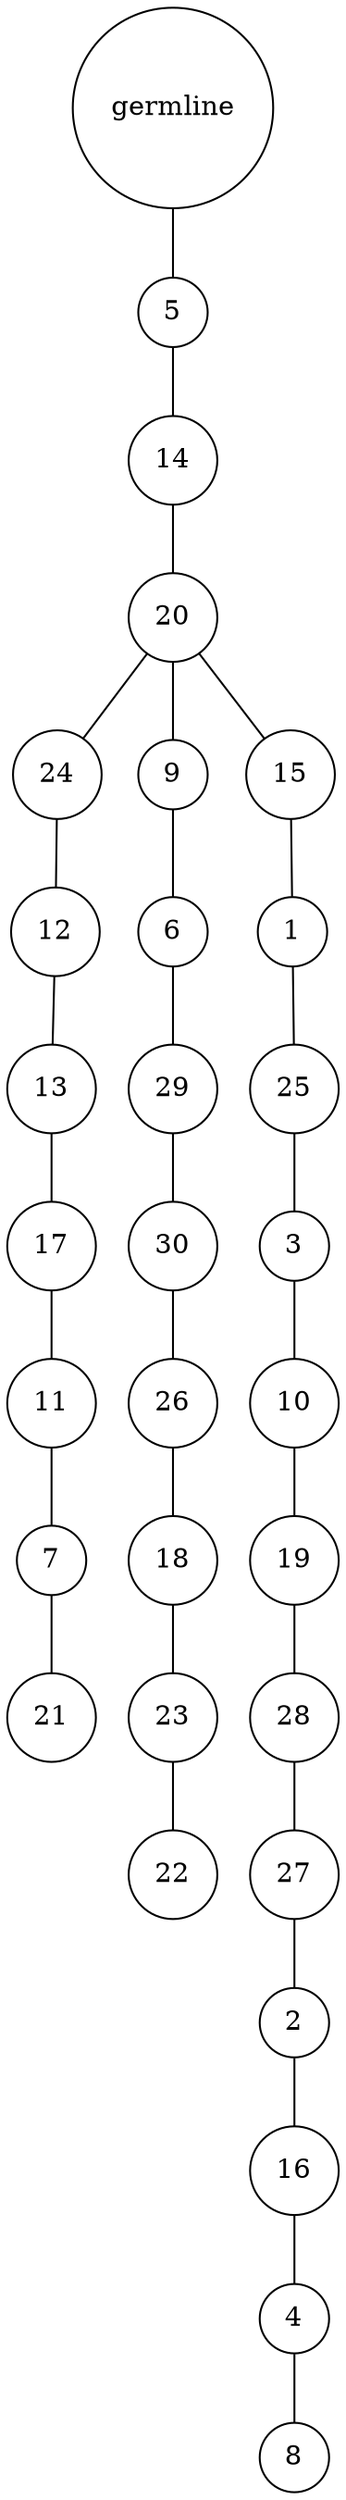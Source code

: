 graph {
	rankdir=UD;
	splines=line;
	node [shape=circle]
	"0x7f683ca0a430" [label="germline"];
	"0x7f683ca0a460" [label="5"];
	"0x7f683ca0a430" -- "0x7f683ca0a460" ;
	"0x7f683ca0a490" [label="14"];
	"0x7f683ca0a460" -- "0x7f683ca0a490" ;
	"0x7f683ca0a4c0" [label="20"];
	"0x7f683ca0a490" -- "0x7f683ca0a4c0" ;
	"0x7f683ca0a4f0" [label="24"];
	"0x7f683ca0a4c0" -- "0x7f683ca0a4f0" ;
	"0x7f683ca0a520" [label="12"];
	"0x7f683ca0a4f0" -- "0x7f683ca0a520" ;
	"0x7f683ca0a550" [label="13"];
	"0x7f683ca0a520" -- "0x7f683ca0a550" ;
	"0x7f683ca0a580" [label="17"];
	"0x7f683ca0a550" -- "0x7f683ca0a580" ;
	"0x7f683ca0a5b0" [label="11"];
	"0x7f683ca0a580" -- "0x7f683ca0a5b0" ;
	"0x7f683ca0a5e0" [label="7"];
	"0x7f683ca0a5b0" -- "0x7f683ca0a5e0" ;
	"0x7f683ca0a610" [label="21"];
	"0x7f683ca0a5e0" -- "0x7f683ca0a610" ;
	"0x7f683ca0a640" [label="9"];
	"0x7f683ca0a4c0" -- "0x7f683ca0a640" ;
	"0x7f683ca0a670" [label="6"];
	"0x7f683ca0a640" -- "0x7f683ca0a670" ;
	"0x7f683ca0a6a0" [label="29"];
	"0x7f683ca0a670" -- "0x7f683ca0a6a0" ;
	"0x7f683ca0a6d0" [label="30"];
	"0x7f683ca0a6a0" -- "0x7f683ca0a6d0" ;
	"0x7f683ca0a700" [label="26"];
	"0x7f683ca0a6d0" -- "0x7f683ca0a700" ;
	"0x7f683ca0a730" [label="18"];
	"0x7f683ca0a700" -- "0x7f683ca0a730" ;
	"0x7f683ca0a760" [label="23"];
	"0x7f683ca0a730" -- "0x7f683ca0a760" ;
	"0x7f683ca0a790" [label="22"];
	"0x7f683ca0a760" -- "0x7f683ca0a790" ;
	"0x7f683ca0a7c0" [label="15"];
	"0x7f683ca0a4c0" -- "0x7f683ca0a7c0" ;
	"0x7f683ca0a7f0" [label="1"];
	"0x7f683ca0a7c0" -- "0x7f683ca0a7f0" ;
	"0x7f683ca0a820" [label="25"];
	"0x7f683ca0a7f0" -- "0x7f683ca0a820" ;
	"0x7f683ca0a850" [label="3"];
	"0x7f683ca0a820" -- "0x7f683ca0a850" ;
	"0x7f683ca0a880" [label="10"];
	"0x7f683ca0a850" -- "0x7f683ca0a880" ;
	"0x7f683ca0a8b0" [label="19"];
	"0x7f683ca0a880" -- "0x7f683ca0a8b0" ;
	"0x7f683ca0a8e0" [label="28"];
	"0x7f683ca0a8b0" -- "0x7f683ca0a8e0" ;
	"0x7f683ca0a910" [label="27"];
	"0x7f683ca0a8e0" -- "0x7f683ca0a910" ;
	"0x7f683ca0a940" [label="2"];
	"0x7f683ca0a910" -- "0x7f683ca0a940" ;
	"0x7f683ca0a970" [label="16"];
	"0x7f683ca0a940" -- "0x7f683ca0a970" ;
	"0x7f683ca0a9a0" [label="4"];
	"0x7f683ca0a970" -- "0x7f683ca0a9a0" ;
	"0x7f683ca0a9d0" [label="8"];
	"0x7f683ca0a9a0" -- "0x7f683ca0a9d0" ;
}

